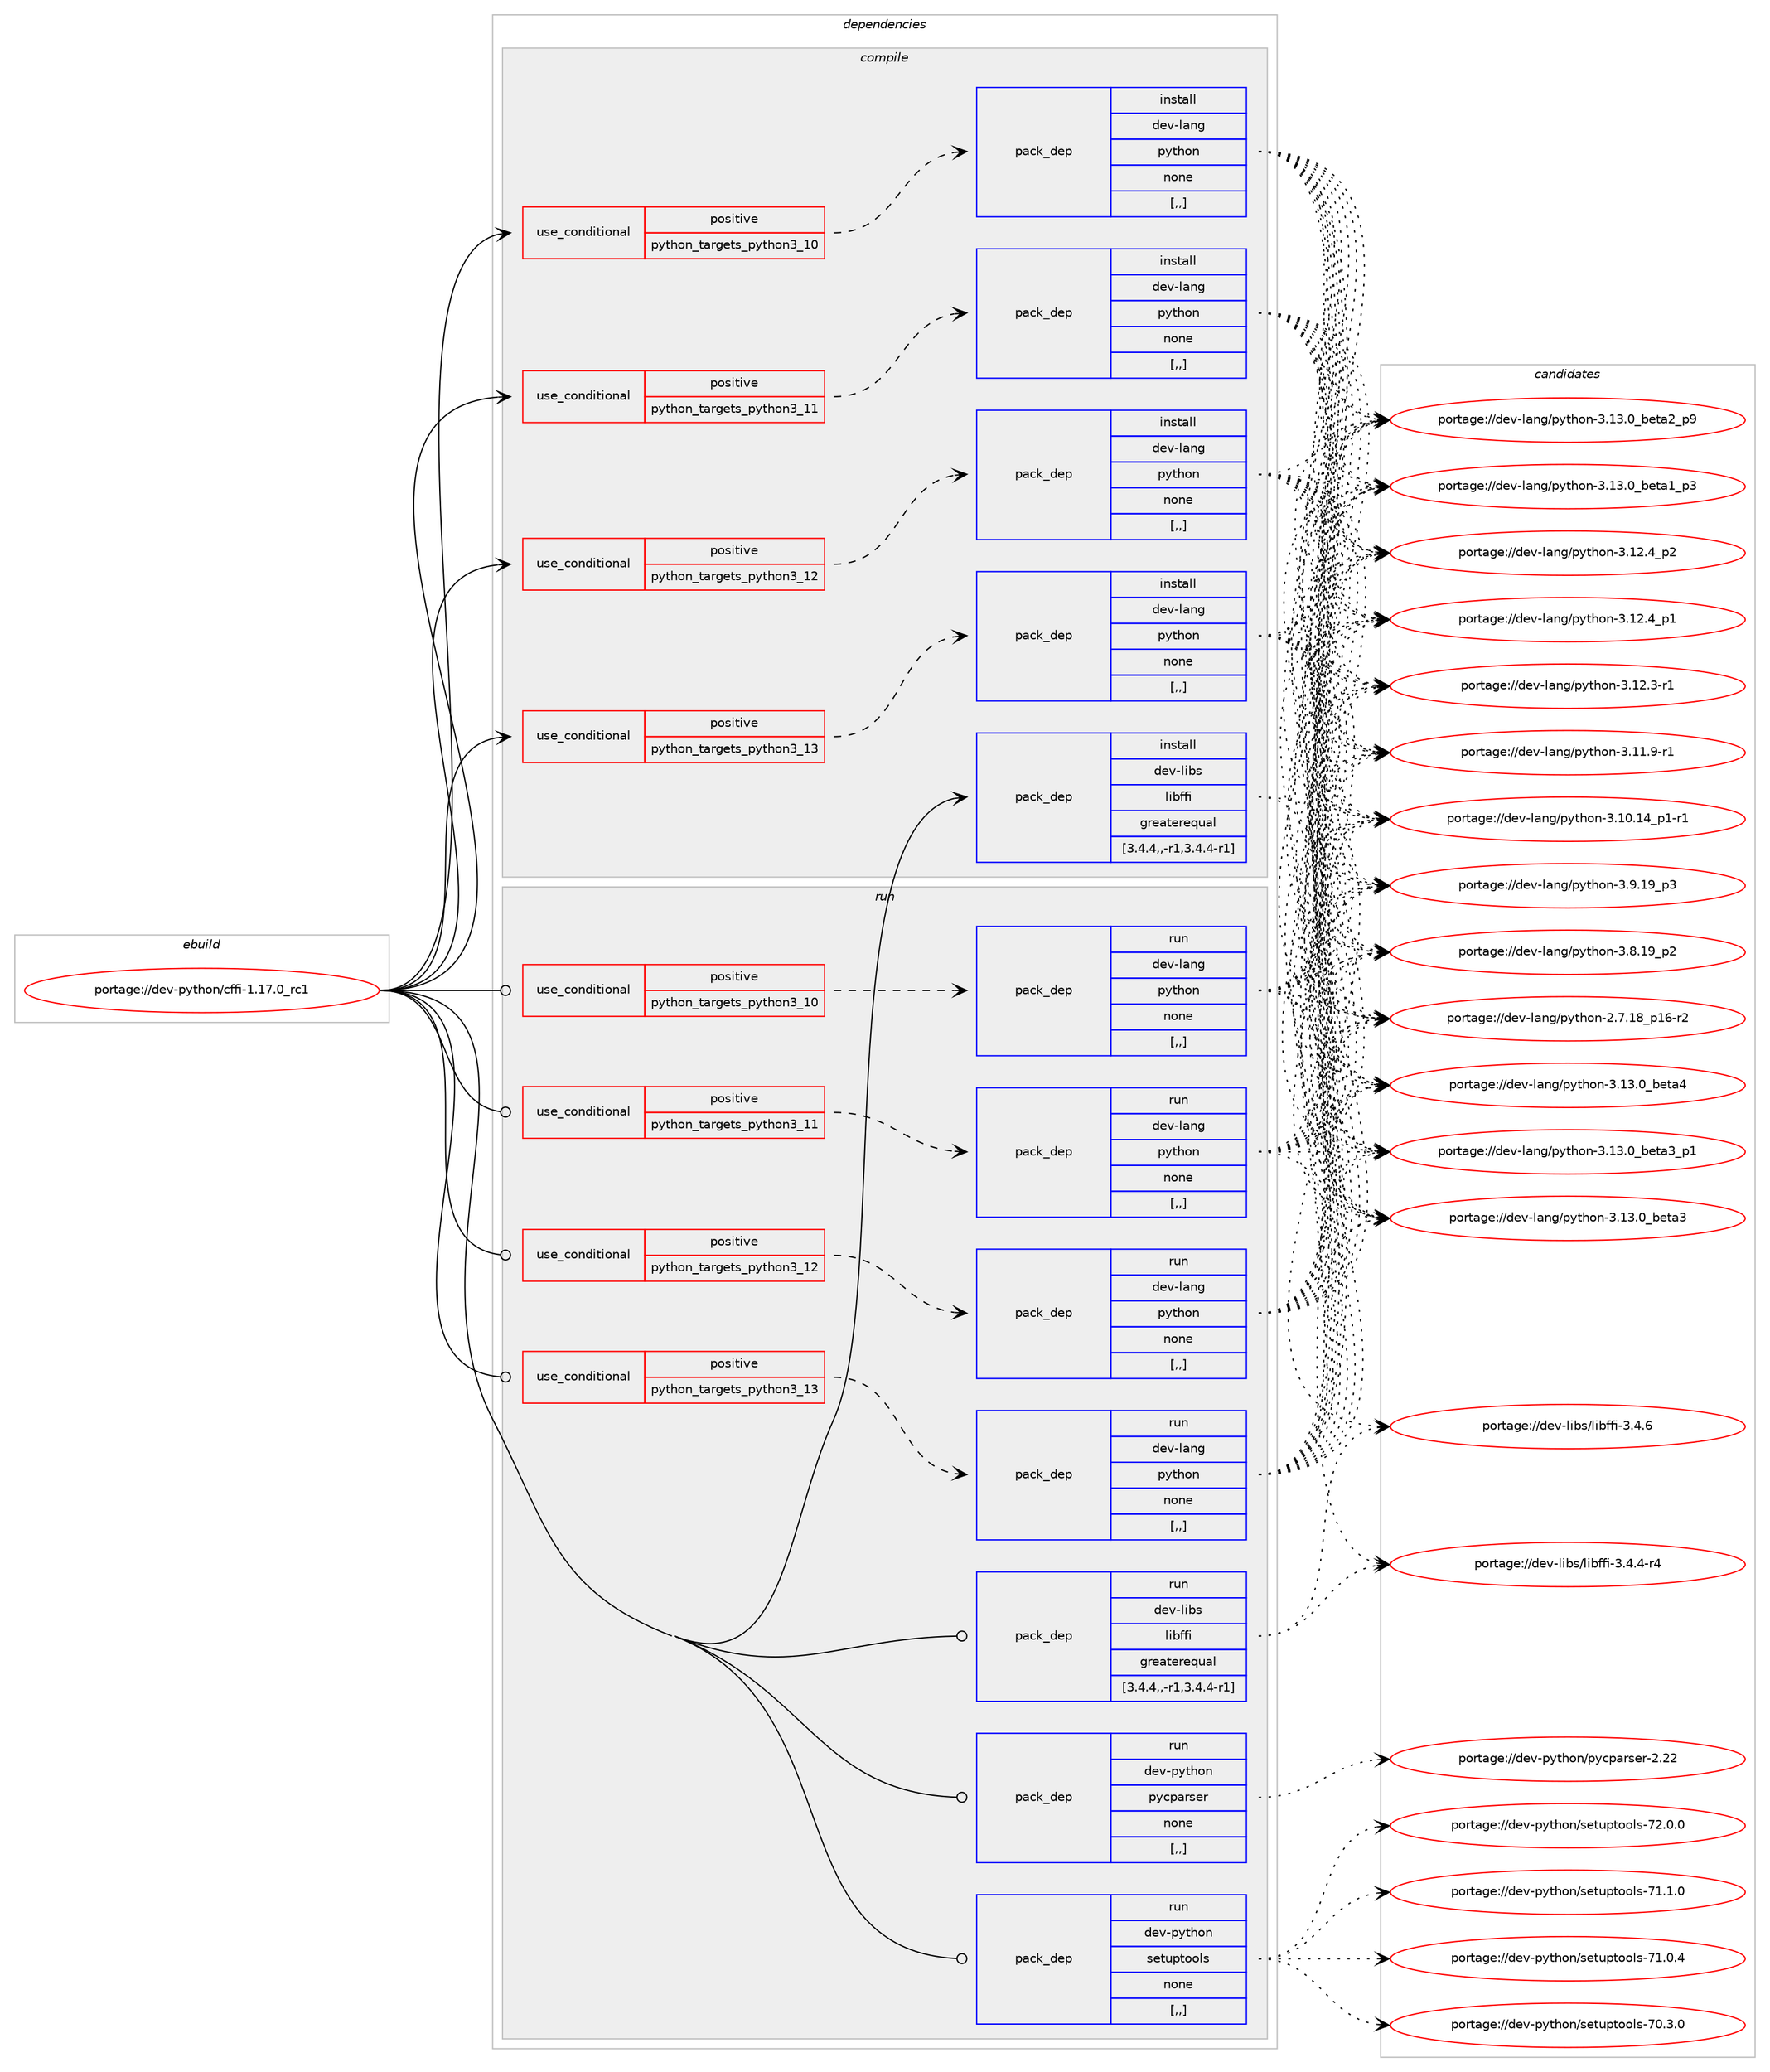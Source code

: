 digraph prolog {

# *************
# Graph options
# *************

newrank=true;
concentrate=true;
compound=true;
graph [rankdir=LR,fontname=Helvetica,fontsize=10,ranksep=1.5];#, ranksep=2.5, nodesep=0.2];
edge  [arrowhead=vee];
node  [fontname=Helvetica,fontsize=10];

# **********
# The ebuild
# **********

subgraph cluster_leftcol {
color=gray;
label=<<i>ebuild</i>>;
id [label="portage://dev-python/cffi-1.17.0_rc1", color=red, width=4, href="../dev-python/cffi-1.17.0_rc1.svg"];
}

# ****************
# The dependencies
# ****************

subgraph cluster_midcol {
color=gray;
label=<<i>dependencies</i>>;
subgraph cluster_compile {
fillcolor="#eeeeee";
style=filled;
label=<<i>compile</i>>;
subgraph cond31665 {
dependency143766 [label=<<TABLE BORDER="0" CELLBORDER="1" CELLSPACING="0" CELLPADDING="4"><TR><TD ROWSPAN="3" CELLPADDING="10">use_conditional</TD></TR><TR><TD>positive</TD></TR><TR><TD>python_targets_python3_10</TD></TR></TABLE>>, shape=none, color=red];
subgraph pack110854 {
dependency143767 [label=<<TABLE BORDER="0" CELLBORDER="1" CELLSPACING="0" CELLPADDING="4" WIDTH="220"><TR><TD ROWSPAN="6" CELLPADDING="30">pack_dep</TD></TR><TR><TD WIDTH="110">install</TD></TR><TR><TD>dev-lang</TD></TR><TR><TD>python</TD></TR><TR><TD>none</TD></TR><TR><TD>[,,]</TD></TR></TABLE>>, shape=none, color=blue];
}
dependency143766:e -> dependency143767:w [weight=20,style="dashed",arrowhead="vee"];
}
id:e -> dependency143766:w [weight=20,style="solid",arrowhead="vee"];
subgraph cond31666 {
dependency143768 [label=<<TABLE BORDER="0" CELLBORDER="1" CELLSPACING="0" CELLPADDING="4"><TR><TD ROWSPAN="3" CELLPADDING="10">use_conditional</TD></TR><TR><TD>positive</TD></TR><TR><TD>python_targets_python3_11</TD></TR></TABLE>>, shape=none, color=red];
subgraph pack110855 {
dependency143769 [label=<<TABLE BORDER="0" CELLBORDER="1" CELLSPACING="0" CELLPADDING="4" WIDTH="220"><TR><TD ROWSPAN="6" CELLPADDING="30">pack_dep</TD></TR><TR><TD WIDTH="110">install</TD></TR><TR><TD>dev-lang</TD></TR><TR><TD>python</TD></TR><TR><TD>none</TD></TR><TR><TD>[,,]</TD></TR></TABLE>>, shape=none, color=blue];
}
dependency143768:e -> dependency143769:w [weight=20,style="dashed",arrowhead="vee"];
}
id:e -> dependency143768:w [weight=20,style="solid",arrowhead="vee"];
subgraph cond31667 {
dependency143770 [label=<<TABLE BORDER="0" CELLBORDER="1" CELLSPACING="0" CELLPADDING="4"><TR><TD ROWSPAN="3" CELLPADDING="10">use_conditional</TD></TR><TR><TD>positive</TD></TR><TR><TD>python_targets_python3_12</TD></TR></TABLE>>, shape=none, color=red];
subgraph pack110856 {
dependency143771 [label=<<TABLE BORDER="0" CELLBORDER="1" CELLSPACING="0" CELLPADDING="4" WIDTH="220"><TR><TD ROWSPAN="6" CELLPADDING="30">pack_dep</TD></TR><TR><TD WIDTH="110">install</TD></TR><TR><TD>dev-lang</TD></TR><TR><TD>python</TD></TR><TR><TD>none</TD></TR><TR><TD>[,,]</TD></TR></TABLE>>, shape=none, color=blue];
}
dependency143770:e -> dependency143771:w [weight=20,style="dashed",arrowhead="vee"];
}
id:e -> dependency143770:w [weight=20,style="solid",arrowhead="vee"];
subgraph cond31668 {
dependency143772 [label=<<TABLE BORDER="0" CELLBORDER="1" CELLSPACING="0" CELLPADDING="4"><TR><TD ROWSPAN="3" CELLPADDING="10">use_conditional</TD></TR><TR><TD>positive</TD></TR><TR><TD>python_targets_python3_13</TD></TR></TABLE>>, shape=none, color=red];
subgraph pack110857 {
dependency143773 [label=<<TABLE BORDER="0" CELLBORDER="1" CELLSPACING="0" CELLPADDING="4" WIDTH="220"><TR><TD ROWSPAN="6" CELLPADDING="30">pack_dep</TD></TR><TR><TD WIDTH="110">install</TD></TR><TR><TD>dev-lang</TD></TR><TR><TD>python</TD></TR><TR><TD>none</TD></TR><TR><TD>[,,]</TD></TR></TABLE>>, shape=none, color=blue];
}
dependency143772:e -> dependency143773:w [weight=20,style="dashed",arrowhead="vee"];
}
id:e -> dependency143772:w [weight=20,style="solid",arrowhead="vee"];
subgraph pack110858 {
dependency143774 [label=<<TABLE BORDER="0" CELLBORDER="1" CELLSPACING="0" CELLPADDING="4" WIDTH="220"><TR><TD ROWSPAN="6" CELLPADDING="30">pack_dep</TD></TR><TR><TD WIDTH="110">install</TD></TR><TR><TD>dev-libs</TD></TR><TR><TD>libffi</TD></TR><TR><TD>greaterequal</TD></TR><TR><TD>[3.4.4,,-r1,3.4.4-r1]</TD></TR></TABLE>>, shape=none, color=blue];
}
id:e -> dependency143774:w [weight=20,style="solid",arrowhead="vee"];
}
subgraph cluster_compileandrun {
fillcolor="#eeeeee";
style=filled;
label=<<i>compile and run</i>>;
}
subgraph cluster_run {
fillcolor="#eeeeee";
style=filled;
label=<<i>run</i>>;
subgraph cond31669 {
dependency143775 [label=<<TABLE BORDER="0" CELLBORDER="1" CELLSPACING="0" CELLPADDING="4"><TR><TD ROWSPAN="3" CELLPADDING="10">use_conditional</TD></TR><TR><TD>positive</TD></TR><TR><TD>python_targets_python3_10</TD></TR></TABLE>>, shape=none, color=red];
subgraph pack110859 {
dependency143776 [label=<<TABLE BORDER="0" CELLBORDER="1" CELLSPACING="0" CELLPADDING="4" WIDTH="220"><TR><TD ROWSPAN="6" CELLPADDING="30">pack_dep</TD></TR><TR><TD WIDTH="110">run</TD></TR><TR><TD>dev-lang</TD></TR><TR><TD>python</TD></TR><TR><TD>none</TD></TR><TR><TD>[,,]</TD></TR></TABLE>>, shape=none, color=blue];
}
dependency143775:e -> dependency143776:w [weight=20,style="dashed",arrowhead="vee"];
}
id:e -> dependency143775:w [weight=20,style="solid",arrowhead="odot"];
subgraph cond31670 {
dependency143777 [label=<<TABLE BORDER="0" CELLBORDER="1" CELLSPACING="0" CELLPADDING="4"><TR><TD ROWSPAN="3" CELLPADDING="10">use_conditional</TD></TR><TR><TD>positive</TD></TR><TR><TD>python_targets_python3_11</TD></TR></TABLE>>, shape=none, color=red];
subgraph pack110860 {
dependency143778 [label=<<TABLE BORDER="0" CELLBORDER="1" CELLSPACING="0" CELLPADDING="4" WIDTH="220"><TR><TD ROWSPAN="6" CELLPADDING="30">pack_dep</TD></TR><TR><TD WIDTH="110">run</TD></TR><TR><TD>dev-lang</TD></TR><TR><TD>python</TD></TR><TR><TD>none</TD></TR><TR><TD>[,,]</TD></TR></TABLE>>, shape=none, color=blue];
}
dependency143777:e -> dependency143778:w [weight=20,style="dashed",arrowhead="vee"];
}
id:e -> dependency143777:w [weight=20,style="solid",arrowhead="odot"];
subgraph cond31671 {
dependency143779 [label=<<TABLE BORDER="0" CELLBORDER="1" CELLSPACING="0" CELLPADDING="4"><TR><TD ROWSPAN="3" CELLPADDING="10">use_conditional</TD></TR><TR><TD>positive</TD></TR><TR><TD>python_targets_python3_12</TD></TR></TABLE>>, shape=none, color=red];
subgraph pack110861 {
dependency143780 [label=<<TABLE BORDER="0" CELLBORDER="1" CELLSPACING="0" CELLPADDING="4" WIDTH="220"><TR><TD ROWSPAN="6" CELLPADDING="30">pack_dep</TD></TR><TR><TD WIDTH="110">run</TD></TR><TR><TD>dev-lang</TD></TR><TR><TD>python</TD></TR><TR><TD>none</TD></TR><TR><TD>[,,]</TD></TR></TABLE>>, shape=none, color=blue];
}
dependency143779:e -> dependency143780:w [weight=20,style="dashed",arrowhead="vee"];
}
id:e -> dependency143779:w [weight=20,style="solid",arrowhead="odot"];
subgraph cond31672 {
dependency143781 [label=<<TABLE BORDER="0" CELLBORDER="1" CELLSPACING="0" CELLPADDING="4"><TR><TD ROWSPAN="3" CELLPADDING="10">use_conditional</TD></TR><TR><TD>positive</TD></TR><TR><TD>python_targets_python3_13</TD></TR></TABLE>>, shape=none, color=red];
subgraph pack110862 {
dependency143782 [label=<<TABLE BORDER="0" CELLBORDER="1" CELLSPACING="0" CELLPADDING="4" WIDTH="220"><TR><TD ROWSPAN="6" CELLPADDING="30">pack_dep</TD></TR><TR><TD WIDTH="110">run</TD></TR><TR><TD>dev-lang</TD></TR><TR><TD>python</TD></TR><TR><TD>none</TD></TR><TR><TD>[,,]</TD></TR></TABLE>>, shape=none, color=blue];
}
dependency143781:e -> dependency143782:w [weight=20,style="dashed",arrowhead="vee"];
}
id:e -> dependency143781:w [weight=20,style="solid",arrowhead="odot"];
subgraph pack110863 {
dependency143783 [label=<<TABLE BORDER="0" CELLBORDER="1" CELLSPACING="0" CELLPADDING="4" WIDTH="220"><TR><TD ROWSPAN="6" CELLPADDING="30">pack_dep</TD></TR><TR><TD WIDTH="110">run</TD></TR><TR><TD>dev-libs</TD></TR><TR><TD>libffi</TD></TR><TR><TD>greaterequal</TD></TR><TR><TD>[3.4.4,,-r1,3.4.4-r1]</TD></TR></TABLE>>, shape=none, color=blue];
}
id:e -> dependency143783:w [weight=20,style="solid",arrowhead="odot"];
subgraph pack110864 {
dependency143784 [label=<<TABLE BORDER="0" CELLBORDER="1" CELLSPACING="0" CELLPADDING="4" WIDTH="220"><TR><TD ROWSPAN="6" CELLPADDING="30">pack_dep</TD></TR><TR><TD WIDTH="110">run</TD></TR><TR><TD>dev-python</TD></TR><TR><TD>pycparser</TD></TR><TR><TD>none</TD></TR><TR><TD>[,,]</TD></TR></TABLE>>, shape=none, color=blue];
}
id:e -> dependency143784:w [weight=20,style="solid",arrowhead="odot"];
subgraph pack110865 {
dependency143785 [label=<<TABLE BORDER="0" CELLBORDER="1" CELLSPACING="0" CELLPADDING="4" WIDTH="220"><TR><TD ROWSPAN="6" CELLPADDING="30">pack_dep</TD></TR><TR><TD WIDTH="110">run</TD></TR><TR><TD>dev-python</TD></TR><TR><TD>setuptools</TD></TR><TR><TD>none</TD></TR><TR><TD>[,,]</TD></TR></TABLE>>, shape=none, color=blue];
}
id:e -> dependency143785:w [weight=20,style="solid",arrowhead="odot"];
}
}

# **************
# The candidates
# **************

subgraph cluster_choices {
rank=same;
color=gray;
label=<<i>candidates</i>>;

subgraph choice110854 {
color=black;
nodesep=1;
choice1001011184510897110103471121211161041111104551464951464895981011169752 [label="portage://dev-lang/python-3.13.0_beta4", color=red, width=4,href="../dev-lang/python-3.13.0_beta4.svg"];
choice10010111845108971101034711212111610411111045514649514648959810111697519511249 [label="portage://dev-lang/python-3.13.0_beta3_p1", color=red, width=4,href="../dev-lang/python-3.13.0_beta3_p1.svg"];
choice1001011184510897110103471121211161041111104551464951464895981011169751 [label="portage://dev-lang/python-3.13.0_beta3", color=red, width=4,href="../dev-lang/python-3.13.0_beta3.svg"];
choice10010111845108971101034711212111610411111045514649514648959810111697509511257 [label="portage://dev-lang/python-3.13.0_beta2_p9", color=red, width=4,href="../dev-lang/python-3.13.0_beta2_p9.svg"];
choice10010111845108971101034711212111610411111045514649514648959810111697499511251 [label="portage://dev-lang/python-3.13.0_beta1_p3", color=red, width=4,href="../dev-lang/python-3.13.0_beta1_p3.svg"];
choice100101118451089711010347112121116104111110455146495046529511250 [label="portage://dev-lang/python-3.12.4_p2", color=red, width=4,href="../dev-lang/python-3.12.4_p2.svg"];
choice100101118451089711010347112121116104111110455146495046529511249 [label="portage://dev-lang/python-3.12.4_p1", color=red, width=4,href="../dev-lang/python-3.12.4_p1.svg"];
choice100101118451089711010347112121116104111110455146495046514511449 [label="portage://dev-lang/python-3.12.3-r1", color=red, width=4,href="../dev-lang/python-3.12.3-r1.svg"];
choice100101118451089711010347112121116104111110455146494946574511449 [label="portage://dev-lang/python-3.11.9-r1", color=red, width=4,href="../dev-lang/python-3.11.9-r1.svg"];
choice100101118451089711010347112121116104111110455146494846495295112494511449 [label="portage://dev-lang/python-3.10.14_p1-r1", color=red, width=4,href="../dev-lang/python-3.10.14_p1-r1.svg"];
choice100101118451089711010347112121116104111110455146574649579511251 [label="portage://dev-lang/python-3.9.19_p3", color=red, width=4,href="../dev-lang/python-3.9.19_p3.svg"];
choice100101118451089711010347112121116104111110455146564649579511250 [label="portage://dev-lang/python-3.8.19_p2", color=red, width=4,href="../dev-lang/python-3.8.19_p2.svg"];
choice100101118451089711010347112121116104111110455046554649569511249544511450 [label="portage://dev-lang/python-2.7.18_p16-r2", color=red, width=4,href="../dev-lang/python-2.7.18_p16-r2.svg"];
dependency143767:e -> choice1001011184510897110103471121211161041111104551464951464895981011169752:w [style=dotted,weight="100"];
dependency143767:e -> choice10010111845108971101034711212111610411111045514649514648959810111697519511249:w [style=dotted,weight="100"];
dependency143767:e -> choice1001011184510897110103471121211161041111104551464951464895981011169751:w [style=dotted,weight="100"];
dependency143767:e -> choice10010111845108971101034711212111610411111045514649514648959810111697509511257:w [style=dotted,weight="100"];
dependency143767:e -> choice10010111845108971101034711212111610411111045514649514648959810111697499511251:w [style=dotted,weight="100"];
dependency143767:e -> choice100101118451089711010347112121116104111110455146495046529511250:w [style=dotted,weight="100"];
dependency143767:e -> choice100101118451089711010347112121116104111110455146495046529511249:w [style=dotted,weight="100"];
dependency143767:e -> choice100101118451089711010347112121116104111110455146495046514511449:w [style=dotted,weight="100"];
dependency143767:e -> choice100101118451089711010347112121116104111110455146494946574511449:w [style=dotted,weight="100"];
dependency143767:e -> choice100101118451089711010347112121116104111110455146494846495295112494511449:w [style=dotted,weight="100"];
dependency143767:e -> choice100101118451089711010347112121116104111110455146574649579511251:w [style=dotted,weight="100"];
dependency143767:e -> choice100101118451089711010347112121116104111110455146564649579511250:w [style=dotted,weight="100"];
dependency143767:e -> choice100101118451089711010347112121116104111110455046554649569511249544511450:w [style=dotted,weight="100"];
}
subgraph choice110855 {
color=black;
nodesep=1;
choice1001011184510897110103471121211161041111104551464951464895981011169752 [label="portage://dev-lang/python-3.13.0_beta4", color=red, width=4,href="../dev-lang/python-3.13.0_beta4.svg"];
choice10010111845108971101034711212111610411111045514649514648959810111697519511249 [label="portage://dev-lang/python-3.13.0_beta3_p1", color=red, width=4,href="../dev-lang/python-3.13.0_beta3_p1.svg"];
choice1001011184510897110103471121211161041111104551464951464895981011169751 [label="portage://dev-lang/python-3.13.0_beta3", color=red, width=4,href="../dev-lang/python-3.13.0_beta3.svg"];
choice10010111845108971101034711212111610411111045514649514648959810111697509511257 [label="portage://dev-lang/python-3.13.0_beta2_p9", color=red, width=4,href="../dev-lang/python-3.13.0_beta2_p9.svg"];
choice10010111845108971101034711212111610411111045514649514648959810111697499511251 [label="portage://dev-lang/python-3.13.0_beta1_p3", color=red, width=4,href="../dev-lang/python-3.13.0_beta1_p3.svg"];
choice100101118451089711010347112121116104111110455146495046529511250 [label="portage://dev-lang/python-3.12.4_p2", color=red, width=4,href="../dev-lang/python-3.12.4_p2.svg"];
choice100101118451089711010347112121116104111110455146495046529511249 [label="portage://dev-lang/python-3.12.4_p1", color=red, width=4,href="../dev-lang/python-3.12.4_p1.svg"];
choice100101118451089711010347112121116104111110455146495046514511449 [label="portage://dev-lang/python-3.12.3-r1", color=red, width=4,href="../dev-lang/python-3.12.3-r1.svg"];
choice100101118451089711010347112121116104111110455146494946574511449 [label="portage://dev-lang/python-3.11.9-r1", color=red, width=4,href="../dev-lang/python-3.11.9-r1.svg"];
choice100101118451089711010347112121116104111110455146494846495295112494511449 [label="portage://dev-lang/python-3.10.14_p1-r1", color=red, width=4,href="../dev-lang/python-3.10.14_p1-r1.svg"];
choice100101118451089711010347112121116104111110455146574649579511251 [label="portage://dev-lang/python-3.9.19_p3", color=red, width=4,href="../dev-lang/python-3.9.19_p3.svg"];
choice100101118451089711010347112121116104111110455146564649579511250 [label="portage://dev-lang/python-3.8.19_p2", color=red, width=4,href="../dev-lang/python-3.8.19_p2.svg"];
choice100101118451089711010347112121116104111110455046554649569511249544511450 [label="portage://dev-lang/python-2.7.18_p16-r2", color=red, width=4,href="../dev-lang/python-2.7.18_p16-r2.svg"];
dependency143769:e -> choice1001011184510897110103471121211161041111104551464951464895981011169752:w [style=dotted,weight="100"];
dependency143769:e -> choice10010111845108971101034711212111610411111045514649514648959810111697519511249:w [style=dotted,weight="100"];
dependency143769:e -> choice1001011184510897110103471121211161041111104551464951464895981011169751:w [style=dotted,weight="100"];
dependency143769:e -> choice10010111845108971101034711212111610411111045514649514648959810111697509511257:w [style=dotted,weight="100"];
dependency143769:e -> choice10010111845108971101034711212111610411111045514649514648959810111697499511251:w [style=dotted,weight="100"];
dependency143769:e -> choice100101118451089711010347112121116104111110455146495046529511250:w [style=dotted,weight="100"];
dependency143769:e -> choice100101118451089711010347112121116104111110455146495046529511249:w [style=dotted,weight="100"];
dependency143769:e -> choice100101118451089711010347112121116104111110455146495046514511449:w [style=dotted,weight="100"];
dependency143769:e -> choice100101118451089711010347112121116104111110455146494946574511449:w [style=dotted,weight="100"];
dependency143769:e -> choice100101118451089711010347112121116104111110455146494846495295112494511449:w [style=dotted,weight="100"];
dependency143769:e -> choice100101118451089711010347112121116104111110455146574649579511251:w [style=dotted,weight="100"];
dependency143769:e -> choice100101118451089711010347112121116104111110455146564649579511250:w [style=dotted,weight="100"];
dependency143769:e -> choice100101118451089711010347112121116104111110455046554649569511249544511450:w [style=dotted,weight="100"];
}
subgraph choice110856 {
color=black;
nodesep=1;
choice1001011184510897110103471121211161041111104551464951464895981011169752 [label="portage://dev-lang/python-3.13.0_beta4", color=red, width=4,href="../dev-lang/python-3.13.0_beta4.svg"];
choice10010111845108971101034711212111610411111045514649514648959810111697519511249 [label="portage://dev-lang/python-3.13.0_beta3_p1", color=red, width=4,href="../dev-lang/python-3.13.0_beta3_p1.svg"];
choice1001011184510897110103471121211161041111104551464951464895981011169751 [label="portage://dev-lang/python-3.13.0_beta3", color=red, width=4,href="../dev-lang/python-3.13.0_beta3.svg"];
choice10010111845108971101034711212111610411111045514649514648959810111697509511257 [label="portage://dev-lang/python-3.13.0_beta2_p9", color=red, width=4,href="../dev-lang/python-3.13.0_beta2_p9.svg"];
choice10010111845108971101034711212111610411111045514649514648959810111697499511251 [label="portage://dev-lang/python-3.13.0_beta1_p3", color=red, width=4,href="../dev-lang/python-3.13.0_beta1_p3.svg"];
choice100101118451089711010347112121116104111110455146495046529511250 [label="portage://dev-lang/python-3.12.4_p2", color=red, width=4,href="../dev-lang/python-3.12.4_p2.svg"];
choice100101118451089711010347112121116104111110455146495046529511249 [label="portage://dev-lang/python-3.12.4_p1", color=red, width=4,href="../dev-lang/python-3.12.4_p1.svg"];
choice100101118451089711010347112121116104111110455146495046514511449 [label="portage://dev-lang/python-3.12.3-r1", color=red, width=4,href="../dev-lang/python-3.12.3-r1.svg"];
choice100101118451089711010347112121116104111110455146494946574511449 [label="portage://dev-lang/python-3.11.9-r1", color=red, width=4,href="../dev-lang/python-3.11.9-r1.svg"];
choice100101118451089711010347112121116104111110455146494846495295112494511449 [label="portage://dev-lang/python-3.10.14_p1-r1", color=red, width=4,href="../dev-lang/python-3.10.14_p1-r1.svg"];
choice100101118451089711010347112121116104111110455146574649579511251 [label="portage://dev-lang/python-3.9.19_p3", color=red, width=4,href="../dev-lang/python-3.9.19_p3.svg"];
choice100101118451089711010347112121116104111110455146564649579511250 [label="portage://dev-lang/python-3.8.19_p2", color=red, width=4,href="../dev-lang/python-3.8.19_p2.svg"];
choice100101118451089711010347112121116104111110455046554649569511249544511450 [label="portage://dev-lang/python-2.7.18_p16-r2", color=red, width=4,href="../dev-lang/python-2.7.18_p16-r2.svg"];
dependency143771:e -> choice1001011184510897110103471121211161041111104551464951464895981011169752:w [style=dotted,weight="100"];
dependency143771:e -> choice10010111845108971101034711212111610411111045514649514648959810111697519511249:w [style=dotted,weight="100"];
dependency143771:e -> choice1001011184510897110103471121211161041111104551464951464895981011169751:w [style=dotted,weight="100"];
dependency143771:e -> choice10010111845108971101034711212111610411111045514649514648959810111697509511257:w [style=dotted,weight="100"];
dependency143771:e -> choice10010111845108971101034711212111610411111045514649514648959810111697499511251:w [style=dotted,weight="100"];
dependency143771:e -> choice100101118451089711010347112121116104111110455146495046529511250:w [style=dotted,weight="100"];
dependency143771:e -> choice100101118451089711010347112121116104111110455146495046529511249:w [style=dotted,weight="100"];
dependency143771:e -> choice100101118451089711010347112121116104111110455146495046514511449:w [style=dotted,weight="100"];
dependency143771:e -> choice100101118451089711010347112121116104111110455146494946574511449:w [style=dotted,weight="100"];
dependency143771:e -> choice100101118451089711010347112121116104111110455146494846495295112494511449:w [style=dotted,weight="100"];
dependency143771:e -> choice100101118451089711010347112121116104111110455146574649579511251:w [style=dotted,weight="100"];
dependency143771:e -> choice100101118451089711010347112121116104111110455146564649579511250:w [style=dotted,weight="100"];
dependency143771:e -> choice100101118451089711010347112121116104111110455046554649569511249544511450:w [style=dotted,weight="100"];
}
subgraph choice110857 {
color=black;
nodesep=1;
choice1001011184510897110103471121211161041111104551464951464895981011169752 [label="portage://dev-lang/python-3.13.0_beta4", color=red, width=4,href="../dev-lang/python-3.13.0_beta4.svg"];
choice10010111845108971101034711212111610411111045514649514648959810111697519511249 [label="portage://dev-lang/python-3.13.0_beta3_p1", color=red, width=4,href="../dev-lang/python-3.13.0_beta3_p1.svg"];
choice1001011184510897110103471121211161041111104551464951464895981011169751 [label="portage://dev-lang/python-3.13.0_beta3", color=red, width=4,href="../dev-lang/python-3.13.0_beta3.svg"];
choice10010111845108971101034711212111610411111045514649514648959810111697509511257 [label="portage://dev-lang/python-3.13.0_beta2_p9", color=red, width=4,href="../dev-lang/python-3.13.0_beta2_p9.svg"];
choice10010111845108971101034711212111610411111045514649514648959810111697499511251 [label="portage://dev-lang/python-3.13.0_beta1_p3", color=red, width=4,href="../dev-lang/python-3.13.0_beta1_p3.svg"];
choice100101118451089711010347112121116104111110455146495046529511250 [label="portage://dev-lang/python-3.12.4_p2", color=red, width=4,href="../dev-lang/python-3.12.4_p2.svg"];
choice100101118451089711010347112121116104111110455146495046529511249 [label="portage://dev-lang/python-3.12.4_p1", color=red, width=4,href="../dev-lang/python-3.12.4_p1.svg"];
choice100101118451089711010347112121116104111110455146495046514511449 [label="portage://dev-lang/python-3.12.3-r1", color=red, width=4,href="../dev-lang/python-3.12.3-r1.svg"];
choice100101118451089711010347112121116104111110455146494946574511449 [label="portage://dev-lang/python-3.11.9-r1", color=red, width=4,href="../dev-lang/python-3.11.9-r1.svg"];
choice100101118451089711010347112121116104111110455146494846495295112494511449 [label="portage://dev-lang/python-3.10.14_p1-r1", color=red, width=4,href="../dev-lang/python-3.10.14_p1-r1.svg"];
choice100101118451089711010347112121116104111110455146574649579511251 [label="portage://dev-lang/python-3.9.19_p3", color=red, width=4,href="../dev-lang/python-3.9.19_p3.svg"];
choice100101118451089711010347112121116104111110455146564649579511250 [label="portage://dev-lang/python-3.8.19_p2", color=red, width=4,href="../dev-lang/python-3.8.19_p2.svg"];
choice100101118451089711010347112121116104111110455046554649569511249544511450 [label="portage://dev-lang/python-2.7.18_p16-r2", color=red, width=4,href="../dev-lang/python-2.7.18_p16-r2.svg"];
dependency143773:e -> choice1001011184510897110103471121211161041111104551464951464895981011169752:w [style=dotted,weight="100"];
dependency143773:e -> choice10010111845108971101034711212111610411111045514649514648959810111697519511249:w [style=dotted,weight="100"];
dependency143773:e -> choice1001011184510897110103471121211161041111104551464951464895981011169751:w [style=dotted,weight="100"];
dependency143773:e -> choice10010111845108971101034711212111610411111045514649514648959810111697509511257:w [style=dotted,weight="100"];
dependency143773:e -> choice10010111845108971101034711212111610411111045514649514648959810111697499511251:w [style=dotted,weight="100"];
dependency143773:e -> choice100101118451089711010347112121116104111110455146495046529511250:w [style=dotted,weight="100"];
dependency143773:e -> choice100101118451089711010347112121116104111110455146495046529511249:w [style=dotted,weight="100"];
dependency143773:e -> choice100101118451089711010347112121116104111110455146495046514511449:w [style=dotted,weight="100"];
dependency143773:e -> choice100101118451089711010347112121116104111110455146494946574511449:w [style=dotted,weight="100"];
dependency143773:e -> choice100101118451089711010347112121116104111110455146494846495295112494511449:w [style=dotted,weight="100"];
dependency143773:e -> choice100101118451089711010347112121116104111110455146574649579511251:w [style=dotted,weight="100"];
dependency143773:e -> choice100101118451089711010347112121116104111110455146564649579511250:w [style=dotted,weight="100"];
dependency143773:e -> choice100101118451089711010347112121116104111110455046554649569511249544511450:w [style=dotted,weight="100"];
}
subgraph choice110858 {
color=black;
nodesep=1;
choice10010111845108105981154710810598102102105455146524654 [label="portage://dev-libs/libffi-3.4.6", color=red, width=4,href="../dev-libs/libffi-3.4.6.svg"];
choice100101118451081059811547108105981021021054551465246524511452 [label="portage://dev-libs/libffi-3.4.4-r4", color=red, width=4,href="../dev-libs/libffi-3.4.4-r4.svg"];
dependency143774:e -> choice10010111845108105981154710810598102102105455146524654:w [style=dotted,weight="100"];
dependency143774:e -> choice100101118451081059811547108105981021021054551465246524511452:w [style=dotted,weight="100"];
}
subgraph choice110859 {
color=black;
nodesep=1;
choice1001011184510897110103471121211161041111104551464951464895981011169752 [label="portage://dev-lang/python-3.13.0_beta4", color=red, width=4,href="../dev-lang/python-3.13.0_beta4.svg"];
choice10010111845108971101034711212111610411111045514649514648959810111697519511249 [label="portage://dev-lang/python-3.13.0_beta3_p1", color=red, width=4,href="../dev-lang/python-3.13.0_beta3_p1.svg"];
choice1001011184510897110103471121211161041111104551464951464895981011169751 [label="portage://dev-lang/python-3.13.0_beta3", color=red, width=4,href="../dev-lang/python-3.13.0_beta3.svg"];
choice10010111845108971101034711212111610411111045514649514648959810111697509511257 [label="portage://dev-lang/python-3.13.0_beta2_p9", color=red, width=4,href="../dev-lang/python-3.13.0_beta2_p9.svg"];
choice10010111845108971101034711212111610411111045514649514648959810111697499511251 [label="portage://dev-lang/python-3.13.0_beta1_p3", color=red, width=4,href="../dev-lang/python-3.13.0_beta1_p3.svg"];
choice100101118451089711010347112121116104111110455146495046529511250 [label="portage://dev-lang/python-3.12.4_p2", color=red, width=4,href="../dev-lang/python-3.12.4_p2.svg"];
choice100101118451089711010347112121116104111110455146495046529511249 [label="portage://dev-lang/python-3.12.4_p1", color=red, width=4,href="../dev-lang/python-3.12.4_p1.svg"];
choice100101118451089711010347112121116104111110455146495046514511449 [label="portage://dev-lang/python-3.12.3-r1", color=red, width=4,href="../dev-lang/python-3.12.3-r1.svg"];
choice100101118451089711010347112121116104111110455146494946574511449 [label="portage://dev-lang/python-3.11.9-r1", color=red, width=4,href="../dev-lang/python-3.11.9-r1.svg"];
choice100101118451089711010347112121116104111110455146494846495295112494511449 [label="portage://dev-lang/python-3.10.14_p1-r1", color=red, width=4,href="../dev-lang/python-3.10.14_p1-r1.svg"];
choice100101118451089711010347112121116104111110455146574649579511251 [label="portage://dev-lang/python-3.9.19_p3", color=red, width=4,href="../dev-lang/python-3.9.19_p3.svg"];
choice100101118451089711010347112121116104111110455146564649579511250 [label="portage://dev-lang/python-3.8.19_p2", color=red, width=4,href="../dev-lang/python-3.8.19_p2.svg"];
choice100101118451089711010347112121116104111110455046554649569511249544511450 [label="portage://dev-lang/python-2.7.18_p16-r2", color=red, width=4,href="../dev-lang/python-2.7.18_p16-r2.svg"];
dependency143776:e -> choice1001011184510897110103471121211161041111104551464951464895981011169752:w [style=dotted,weight="100"];
dependency143776:e -> choice10010111845108971101034711212111610411111045514649514648959810111697519511249:w [style=dotted,weight="100"];
dependency143776:e -> choice1001011184510897110103471121211161041111104551464951464895981011169751:w [style=dotted,weight="100"];
dependency143776:e -> choice10010111845108971101034711212111610411111045514649514648959810111697509511257:w [style=dotted,weight="100"];
dependency143776:e -> choice10010111845108971101034711212111610411111045514649514648959810111697499511251:w [style=dotted,weight="100"];
dependency143776:e -> choice100101118451089711010347112121116104111110455146495046529511250:w [style=dotted,weight="100"];
dependency143776:e -> choice100101118451089711010347112121116104111110455146495046529511249:w [style=dotted,weight="100"];
dependency143776:e -> choice100101118451089711010347112121116104111110455146495046514511449:w [style=dotted,weight="100"];
dependency143776:e -> choice100101118451089711010347112121116104111110455146494946574511449:w [style=dotted,weight="100"];
dependency143776:e -> choice100101118451089711010347112121116104111110455146494846495295112494511449:w [style=dotted,weight="100"];
dependency143776:e -> choice100101118451089711010347112121116104111110455146574649579511251:w [style=dotted,weight="100"];
dependency143776:e -> choice100101118451089711010347112121116104111110455146564649579511250:w [style=dotted,weight="100"];
dependency143776:e -> choice100101118451089711010347112121116104111110455046554649569511249544511450:w [style=dotted,weight="100"];
}
subgraph choice110860 {
color=black;
nodesep=1;
choice1001011184510897110103471121211161041111104551464951464895981011169752 [label="portage://dev-lang/python-3.13.0_beta4", color=red, width=4,href="../dev-lang/python-3.13.0_beta4.svg"];
choice10010111845108971101034711212111610411111045514649514648959810111697519511249 [label="portage://dev-lang/python-3.13.0_beta3_p1", color=red, width=4,href="../dev-lang/python-3.13.0_beta3_p1.svg"];
choice1001011184510897110103471121211161041111104551464951464895981011169751 [label="portage://dev-lang/python-3.13.0_beta3", color=red, width=4,href="../dev-lang/python-3.13.0_beta3.svg"];
choice10010111845108971101034711212111610411111045514649514648959810111697509511257 [label="portage://dev-lang/python-3.13.0_beta2_p9", color=red, width=4,href="../dev-lang/python-3.13.0_beta2_p9.svg"];
choice10010111845108971101034711212111610411111045514649514648959810111697499511251 [label="portage://dev-lang/python-3.13.0_beta1_p3", color=red, width=4,href="../dev-lang/python-3.13.0_beta1_p3.svg"];
choice100101118451089711010347112121116104111110455146495046529511250 [label="portage://dev-lang/python-3.12.4_p2", color=red, width=4,href="../dev-lang/python-3.12.4_p2.svg"];
choice100101118451089711010347112121116104111110455146495046529511249 [label="portage://dev-lang/python-3.12.4_p1", color=red, width=4,href="../dev-lang/python-3.12.4_p1.svg"];
choice100101118451089711010347112121116104111110455146495046514511449 [label="portage://dev-lang/python-3.12.3-r1", color=red, width=4,href="../dev-lang/python-3.12.3-r1.svg"];
choice100101118451089711010347112121116104111110455146494946574511449 [label="portage://dev-lang/python-3.11.9-r1", color=red, width=4,href="../dev-lang/python-3.11.9-r1.svg"];
choice100101118451089711010347112121116104111110455146494846495295112494511449 [label="portage://dev-lang/python-3.10.14_p1-r1", color=red, width=4,href="../dev-lang/python-3.10.14_p1-r1.svg"];
choice100101118451089711010347112121116104111110455146574649579511251 [label="portage://dev-lang/python-3.9.19_p3", color=red, width=4,href="../dev-lang/python-3.9.19_p3.svg"];
choice100101118451089711010347112121116104111110455146564649579511250 [label="portage://dev-lang/python-3.8.19_p2", color=red, width=4,href="../dev-lang/python-3.8.19_p2.svg"];
choice100101118451089711010347112121116104111110455046554649569511249544511450 [label="portage://dev-lang/python-2.7.18_p16-r2", color=red, width=4,href="../dev-lang/python-2.7.18_p16-r2.svg"];
dependency143778:e -> choice1001011184510897110103471121211161041111104551464951464895981011169752:w [style=dotted,weight="100"];
dependency143778:e -> choice10010111845108971101034711212111610411111045514649514648959810111697519511249:w [style=dotted,weight="100"];
dependency143778:e -> choice1001011184510897110103471121211161041111104551464951464895981011169751:w [style=dotted,weight="100"];
dependency143778:e -> choice10010111845108971101034711212111610411111045514649514648959810111697509511257:w [style=dotted,weight="100"];
dependency143778:e -> choice10010111845108971101034711212111610411111045514649514648959810111697499511251:w [style=dotted,weight="100"];
dependency143778:e -> choice100101118451089711010347112121116104111110455146495046529511250:w [style=dotted,weight="100"];
dependency143778:e -> choice100101118451089711010347112121116104111110455146495046529511249:w [style=dotted,weight="100"];
dependency143778:e -> choice100101118451089711010347112121116104111110455146495046514511449:w [style=dotted,weight="100"];
dependency143778:e -> choice100101118451089711010347112121116104111110455146494946574511449:w [style=dotted,weight="100"];
dependency143778:e -> choice100101118451089711010347112121116104111110455146494846495295112494511449:w [style=dotted,weight="100"];
dependency143778:e -> choice100101118451089711010347112121116104111110455146574649579511251:w [style=dotted,weight="100"];
dependency143778:e -> choice100101118451089711010347112121116104111110455146564649579511250:w [style=dotted,weight="100"];
dependency143778:e -> choice100101118451089711010347112121116104111110455046554649569511249544511450:w [style=dotted,weight="100"];
}
subgraph choice110861 {
color=black;
nodesep=1;
choice1001011184510897110103471121211161041111104551464951464895981011169752 [label="portage://dev-lang/python-3.13.0_beta4", color=red, width=4,href="../dev-lang/python-3.13.0_beta4.svg"];
choice10010111845108971101034711212111610411111045514649514648959810111697519511249 [label="portage://dev-lang/python-3.13.0_beta3_p1", color=red, width=4,href="../dev-lang/python-3.13.0_beta3_p1.svg"];
choice1001011184510897110103471121211161041111104551464951464895981011169751 [label="portage://dev-lang/python-3.13.0_beta3", color=red, width=4,href="../dev-lang/python-3.13.0_beta3.svg"];
choice10010111845108971101034711212111610411111045514649514648959810111697509511257 [label="portage://dev-lang/python-3.13.0_beta2_p9", color=red, width=4,href="../dev-lang/python-3.13.0_beta2_p9.svg"];
choice10010111845108971101034711212111610411111045514649514648959810111697499511251 [label="portage://dev-lang/python-3.13.0_beta1_p3", color=red, width=4,href="../dev-lang/python-3.13.0_beta1_p3.svg"];
choice100101118451089711010347112121116104111110455146495046529511250 [label="portage://dev-lang/python-3.12.4_p2", color=red, width=4,href="../dev-lang/python-3.12.4_p2.svg"];
choice100101118451089711010347112121116104111110455146495046529511249 [label="portage://dev-lang/python-3.12.4_p1", color=red, width=4,href="../dev-lang/python-3.12.4_p1.svg"];
choice100101118451089711010347112121116104111110455146495046514511449 [label="portage://dev-lang/python-3.12.3-r1", color=red, width=4,href="../dev-lang/python-3.12.3-r1.svg"];
choice100101118451089711010347112121116104111110455146494946574511449 [label="portage://dev-lang/python-3.11.9-r1", color=red, width=4,href="../dev-lang/python-3.11.9-r1.svg"];
choice100101118451089711010347112121116104111110455146494846495295112494511449 [label="portage://dev-lang/python-3.10.14_p1-r1", color=red, width=4,href="../dev-lang/python-3.10.14_p1-r1.svg"];
choice100101118451089711010347112121116104111110455146574649579511251 [label="portage://dev-lang/python-3.9.19_p3", color=red, width=4,href="../dev-lang/python-3.9.19_p3.svg"];
choice100101118451089711010347112121116104111110455146564649579511250 [label="portage://dev-lang/python-3.8.19_p2", color=red, width=4,href="../dev-lang/python-3.8.19_p2.svg"];
choice100101118451089711010347112121116104111110455046554649569511249544511450 [label="portage://dev-lang/python-2.7.18_p16-r2", color=red, width=4,href="../dev-lang/python-2.7.18_p16-r2.svg"];
dependency143780:e -> choice1001011184510897110103471121211161041111104551464951464895981011169752:w [style=dotted,weight="100"];
dependency143780:e -> choice10010111845108971101034711212111610411111045514649514648959810111697519511249:w [style=dotted,weight="100"];
dependency143780:e -> choice1001011184510897110103471121211161041111104551464951464895981011169751:w [style=dotted,weight="100"];
dependency143780:e -> choice10010111845108971101034711212111610411111045514649514648959810111697509511257:w [style=dotted,weight="100"];
dependency143780:e -> choice10010111845108971101034711212111610411111045514649514648959810111697499511251:w [style=dotted,weight="100"];
dependency143780:e -> choice100101118451089711010347112121116104111110455146495046529511250:w [style=dotted,weight="100"];
dependency143780:e -> choice100101118451089711010347112121116104111110455146495046529511249:w [style=dotted,weight="100"];
dependency143780:e -> choice100101118451089711010347112121116104111110455146495046514511449:w [style=dotted,weight="100"];
dependency143780:e -> choice100101118451089711010347112121116104111110455146494946574511449:w [style=dotted,weight="100"];
dependency143780:e -> choice100101118451089711010347112121116104111110455146494846495295112494511449:w [style=dotted,weight="100"];
dependency143780:e -> choice100101118451089711010347112121116104111110455146574649579511251:w [style=dotted,weight="100"];
dependency143780:e -> choice100101118451089711010347112121116104111110455146564649579511250:w [style=dotted,weight="100"];
dependency143780:e -> choice100101118451089711010347112121116104111110455046554649569511249544511450:w [style=dotted,weight="100"];
}
subgraph choice110862 {
color=black;
nodesep=1;
choice1001011184510897110103471121211161041111104551464951464895981011169752 [label="portage://dev-lang/python-3.13.0_beta4", color=red, width=4,href="../dev-lang/python-3.13.0_beta4.svg"];
choice10010111845108971101034711212111610411111045514649514648959810111697519511249 [label="portage://dev-lang/python-3.13.0_beta3_p1", color=red, width=4,href="../dev-lang/python-3.13.0_beta3_p1.svg"];
choice1001011184510897110103471121211161041111104551464951464895981011169751 [label="portage://dev-lang/python-3.13.0_beta3", color=red, width=4,href="../dev-lang/python-3.13.0_beta3.svg"];
choice10010111845108971101034711212111610411111045514649514648959810111697509511257 [label="portage://dev-lang/python-3.13.0_beta2_p9", color=red, width=4,href="../dev-lang/python-3.13.0_beta2_p9.svg"];
choice10010111845108971101034711212111610411111045514649514648959810111697499511251 [label="portage://dev-lang/python-3.13.0_beta1_p3", color=red, width=4,href="../dev-lang/python-3.13.0_beta1_p3.svg"];
choice100101118451089711010347112121116104111110455146495046529511250 [label="portage://dev-lang/python-3.12.4_p2", color=red, width=4,href="../dev-lang/python-3.12.4_p2.svg"];
choice100101118451089711010347112121116104111110455146495046529511249 [label="portage://dev-lang/python-3.12.4_p1", color=red, width=4,href="../dev-lang/python-3.12.4_p1.svg"];
choice100101118451089711010347112121116104111110455146495046514511449 [label="portage://dev-lang/python-3.12.3-r1", color=red, width=4,href="../dev-lang/python-3.12.3-r1.svg"];
choice100101118451089711010347112121116104111110455146494946574511449 [label="portage://dev-lang/python-3.11.9-r1", color=red, width=4,href="../dev-lang/python-3.11.9-r1.svg"];
choice100101118451089711010347112121116104111110455146494846495295112494511449 [label="portage://dev-lang/python-3.10.14_p1-r1", color=red, width=4,href="../dev-lang/python-3.10.14_p1-r1.svg"];
choice100101118451089711010347112121116104111110455146574649579511251 [label="portage://dev-lang/python-3.9.19_p3", color=red, width=4,href="../dev-lang/python-3.9.19_p3.svg"];
choice100101118451089711010347112121116104111110455146564649579511250 [label="portage://dev-lang/python-3.8.19_p2", color=red, width=4,href="../dev-lang/python-3.8.19_p2.svg"];
choice100101118451089711010347112121116104111110455046554649569511249544511450 [label="portage://dev-lang/python-2.7.18_p16-r2", color=red, width=4,href="../dev-lang/python-2.7.18_p16-r2.svg"];
dependency143782:e -> choice1001011184510897110103471121211161041111104551464951464895981011169752:w [style=dotted,weight="100"];
dependency143782:e -> choice10010111845108971101034711212111610411111045514649514648959810111697519511249:w [style=dotted,weight="100"];
dependency143782:e -> choice1001011184510897110103471121211161041111104551464951464895981011169751:w [style=dotted,weight="100"];
dependency143782:e -> choice10010111845108971101034711212111610411111045514649514648959810111697509511257:w [style=dotted,weight="100"];
dependency143782:e -> choice10010111845108971101034711212111610411111045514649514648959810111697499511251:w [style=dotted,weight="100"];
dependency143782:e -> choice100101118451089711010347112121116104111110455146495046529511250:w [style=dotted,weight="100"];
dependency143782:e -> choice100101118451089711010347112121116104111110455146495046529511249:w [style=dotted,weight="100"];
dependency143782:e -> choice100101118451089711010347112121116104111110455146495046514511449:w [style=dotted,weight="100"];
dependency143782:e -> choice100101118451089711010347112121116104111110455146494946574511449:w [style=dotted,weight="100"];
dependency143782:e -> choice100101118451089711010347112121116104111110455146494846495295112494511449:w [style=dotted,weight="100"];
dependency143782:e -> choice100101118451089711010347112121116104111110455146574649579511251:w [style=dotted,weight="100"];
dependency143782:e -> choice100101118451089711010347112121116104111110455146564649579511250:w [style=dotted,weight="100"];
dependency143782:e -> choice100101118451089711010347112121116104111110455046554649569511249544511450:w [style=dotted,weight="100"];
}
subgraph choice110863 {
color=black;
nodesep=1;
choice10010111845108105981154710810598102102105455146524654 [label="portage://dev-libs/libffi-3.4.6", color=red, width=4,href="../dev-libs/libffi-3.4.6.svg"];
choice100101118451081059811547108105981021021054551465246524511452 [label="portage://dev-libs/libffi-3.4.4-r4", color=red, width=4,href="../dev-libs/libffi-3.4.4-r4.svg"];
dependency143783:e -> choice10010111845108105981154710810598102102105455146524654:w [style=dotted,weight="100"];
dependency143783:e -> choice100101118451081059811547108105981021021054551465246524511452:w [style=dotted,weight="100"];
}
subgraph choice110864 {
color=black;
nodesep=1;
choice100101118451121211161041111104711212199112971141151011144550465050 [label="portage://dev-python/pycparser-2.22", color=red, width=4,href="../dev-python/pycparser-2.22.svg"];
dependency143784:e -> choice100101118451121211161041111104711212199112971141151011144550465050:w [style=dotted,weight="100"];
}
subgraph choice110865 {
color=black;
nodesep=1;
choice100101118451121211161041111104711510111611711211611111110811545555046484648 [label="portage://dev-python/setuptools-72.0.0", color=red, width=4,href="../dev-python/setuptools-72.0.0.svg"];
choice100101118451121211161041111104711510111611711211611111110811545554946494648 [label="portage://dev-python/setuptools-71.1.0", color=red, width=4,href="../dev-python/setuptools-71.1.0.svg"];
choice100101118451121211161041111104711510111611711211611111110811545554946484652 [label="portage://dev-python/setuptools-71.0.4", color=red, width=4,href="../dev-python/setuptools-71.0.4.svg"];
choice100101118451121211161041111104711510111611711211611111110811545554846514648 [label="portage://dev-python/setuptools-70.3.0", color=red, width=4,href="../dev-python/setuptools-70.3.0.svg"];
dependency143785:e -> choice100101118451121211161041111104711510111611711211611111110811545555046484648:w [style=dotted,weight="100"];
dependency143785:e -> choice100101118451121211161041111104711510111611711211611111110811545554946494648:w [style=dotted,weight="100"];
dependency143785:e -> choice100101118451121211161041111104711510111611711211611111110811545554946484652:w [style=dotted,weight="100"];
dependency143785:e -> choice100101118451121211161041111104711510111611711211611111110811545554846514648:w [style=dotted,weight="100"];
}
}

}
